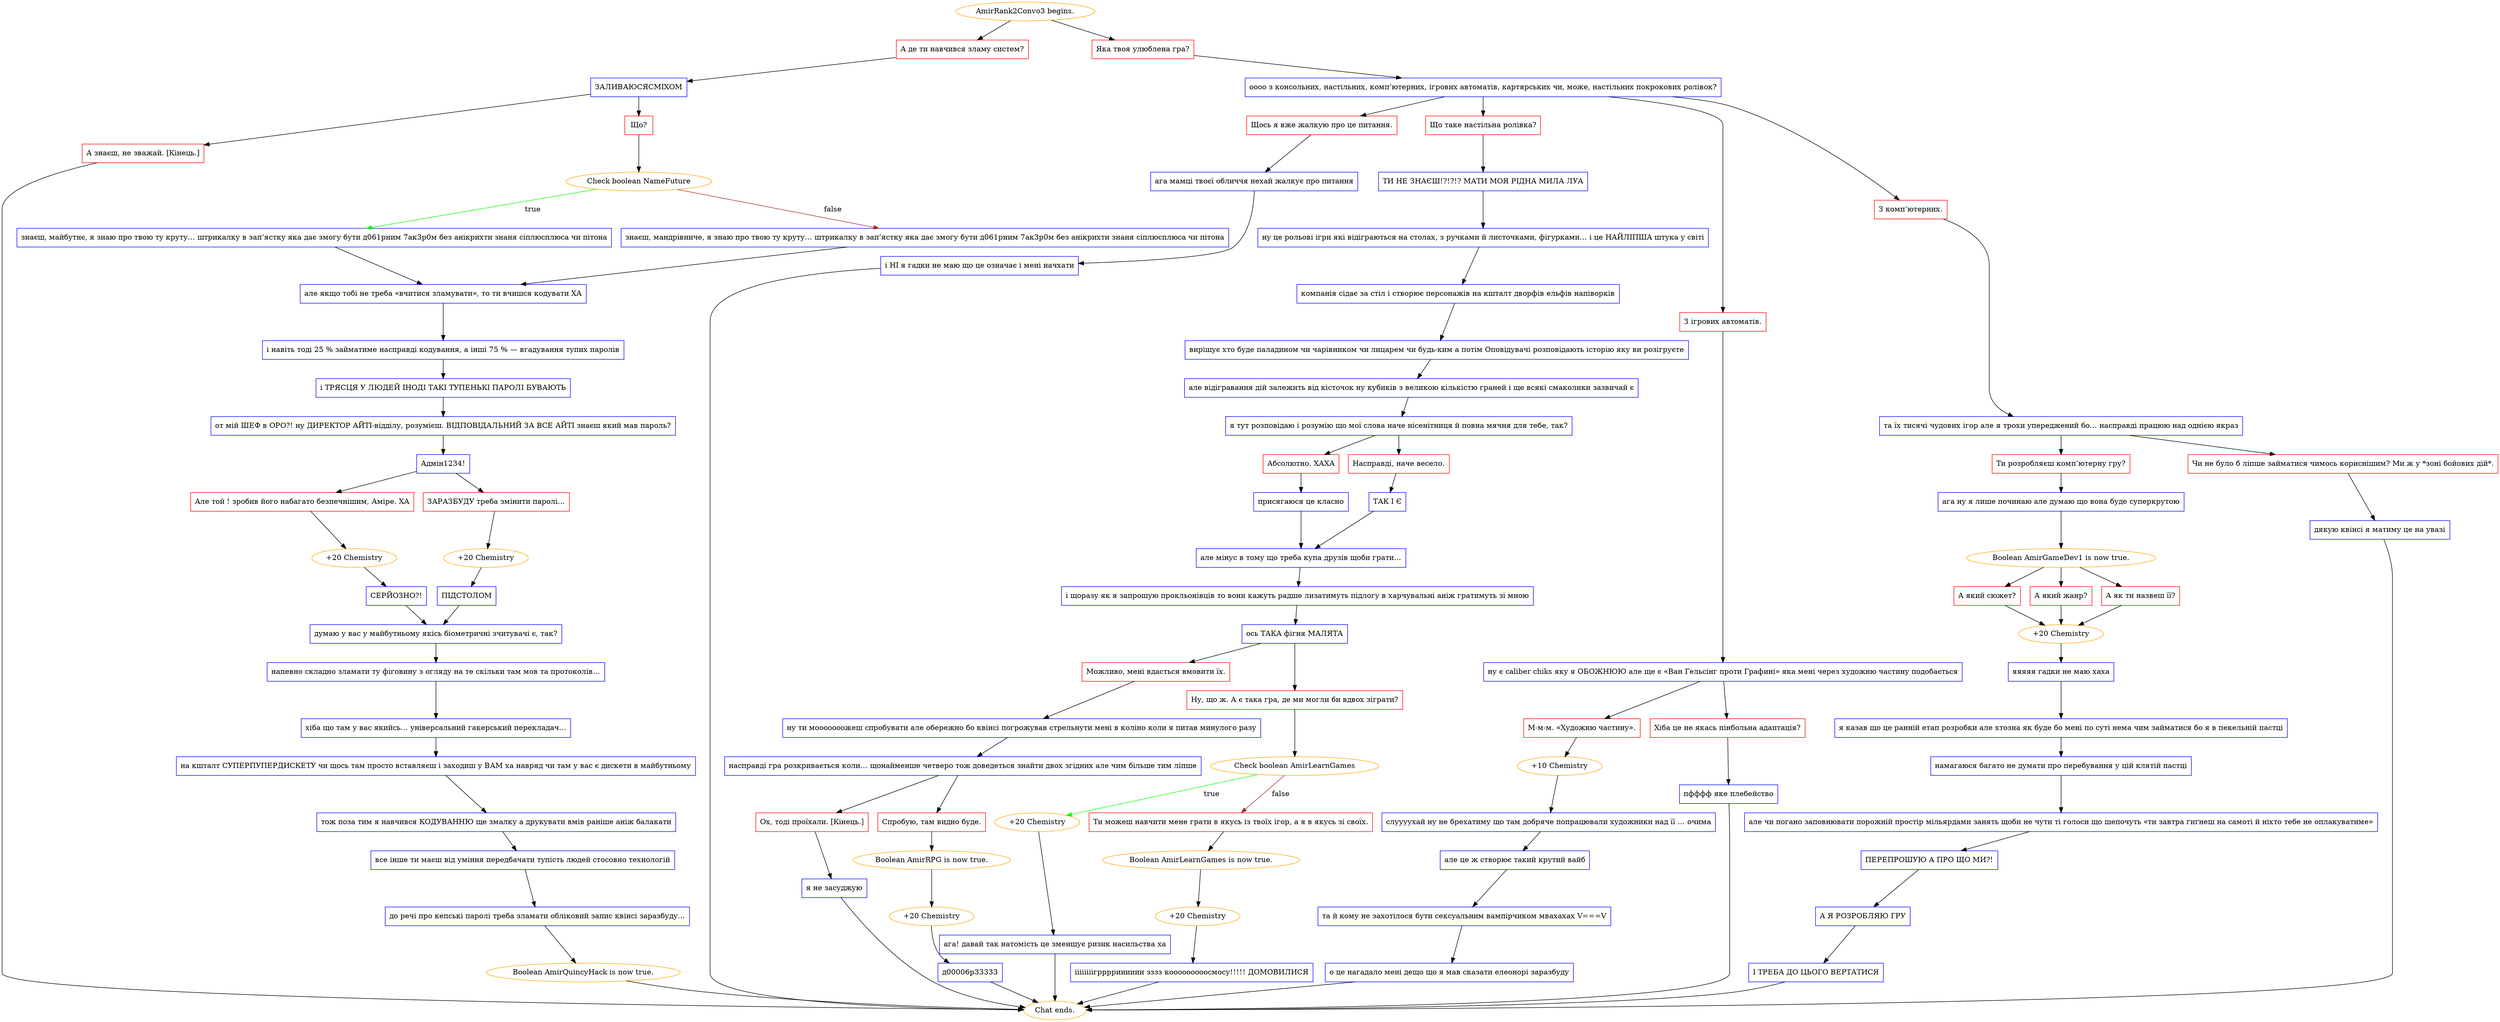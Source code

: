 digraph {
	"AmirRank2Convo3 begins." [color=orange];
		"AmirRank2Convo3 begins." -> j1335808829;
		"AmirRank2Convo3 begins." -> j811637292;
	j1335808829 [label="А де ти навчився зламу систем?",shape=box,color=red];
		j1335808829 -> j139933802;
	j811637292 [label="Яка твоя улюблена гра?",shape=box,color=red];
		j811637292 -> j2982120606;
	j139933802 [label="ЗАЛИВАЮСЯСМІХОМ",shape=box,color=blue];
		j139933802 -> j3986613190;
		j139933802 -> j2643946478;
	j2982120606 [label="оооо з консольних, настільних, комп’ютерних, ігрових автоматів, картярських чи, може, настільних покрокових ролівок?",shape=box,color=blue];
		j2982120606 -> j1785143179;
		j2982120606 -> j2163948915;
		j2982120606 -> j3142426101;
		j2982120606 -> j2852107920;
	j3986613190 [label="А знаєш, не зважай. [Кінець.]",shape=box,color=red];
		j3986613190 -> "Chat ends.";
	j2643946478 [label="Що?",shape=box,color=red];
		j2643946478 -> j2403759245;
	j1785143179 [label="Щось я вже жалкую про це питання.",shape=box,color=red];
		j1785143179 -> j1313746729;
	j2163948915 [label="Що таке настільна ролівка?",shape=box,color=red];
		j2163948915 -> j184242326;
	j3142426101 [label="З ігрових автоматів.",shape=box,color=red];
		j3142426101 -> j4123386129;
	j2852107920 [label="З комп’ютерних.",shape=box,color=red];
		j2852107920 -> j3648110039;
	"Chat ends." [color=orange];
	j2403759245 [label="Check boolean NameFuture",color=orange];
		j2403759245 -> j3108007360 [label=true,color=green];
		j2403759245 -> j3734809760 [label=false,color=brown];
	j1313746729 [label="ага мамці твоєї обличчя нехай жалкує про питання",shape=box,color=blue];
		j1313746729 -> j3932491358;
	j184242326 [label="ТИ НЕ ЗНАЄШ!?!?!? МАТИ МОЯ РІДНА МИЛА ЛУА",shape=box,color=blue];
		j184242326 -> j3628384026;
	j4123386129 [label="ну є caliber chiks яку я ОБОЖНЮЮ але ще є «Ван Гельсінг проти Графині» яка мені через художню частину подобається",shape=box,color=blue];
		j4123386129 -> j2450560639;
		j4123386129 -> j3202772339;
	j3648110039 [label="та їх тисячі чудових ігор але я трохи упереджений бо… насправді працюю над однією якраз",shape=box,color=blue];
		j3648110039 -> j2023383474;
		j3648110039 -> j2621186162;
	j3108007360 [label="знаєш, майбутнє, я знаю про твою ту круту… штрикалку в зап’ястку яка дає змогу бути д061рним 7ак3р0м без анікрихти знаня сіплюсплюса чи пітона",shape=box,color=blue];
		j3108007360 -> j1310624424;
	j3734809760 [label="знаєш, мандрівниче, я знаю про твою ту круту… штрикалку в зап’ястку яка дає змогу бути д061рним 7ак3р0м без анікрихти знаня сіплюсплюса чи пітона",shape=box,color=blue];
		j3734809760 -> j1310624424;
	j3932491358 [label="і НІ я гадки не маю що це означає і мені начхати",shape=box,color=blue];
		j3932491358 -> "Chat ends.";
	j3628384026 [label="ну це рольові ігри які відіграються на столах, з ручками й листочками, фігурками… і це НАЙЛІПША штука у світі",shape=box,color=blue];
		j3628384026 -> j3809020645;
	j2450560639 [label="М-м-м. «Художню частину».",shape=box,color=red];
		j2450560639 -> j1909305039;
	j3202772339 [label="Хіба це не якась пінбольна адаптація?",shape=box,color=red];
		j3202772339 -> j3869985747;
	j2023383474 [label="Ти розробляєш комп’ютерну гру?",shape=box,color=red];
		j2023383474 -> j4090043356;
	j2621186162 [label="Чи не було б ліпше займатися чимось кориснішим? Ми ж у *зоні бойових дій*.",shape=box,color=red];
		j2621186162 -> j1254662021;
	j1310624424 [label="але якщо тобі не треба «вчитися зламувати», то ти вчишся кодувати ХА",shape=box,color=blue];
		j1310624424 -> j789556340;
	j3809020645 [label="компанія сідає за стіл і створює персонажів на кшталт дворфів ельфів напіворків",shape=box,color=blue];
		j3809020645 -> j1982946454;
	j1909305039 [label="+10 Chemistry",color=orange];
		j1909305039 -> j3086805229;
	j3869985747 [label="пфффф яке плебейство",shape=box,color=blue];
		j3869985747 -> "Chat ends.";
	j4090043356 [label="ага ну я лише починаю але думаю що вона буде суперкрутою",shape=box,color=blue];
		j4090043356 -> j2342850789;
	j1254662021 [label="дякую квінсі я матиму це на увазі",shape=box,color=blue];
		j1254662021 -> "Chat ends.";
	j789556340 [label="і навіть тоді 25 % займатиме насправді кодування, а інші 75 % — вгадування тупих паролів",shape=box,color=blue];
		j789556340 -> j4215868434;
	j1982946454 [label="вирішує хто буде паладином чи чарівником чи лицарем чи будь-ким а потім Оповідувачі розповідають історію яку ви розігруєте",shape=box,color=blue];
		j1982946454 -> j2794570118;
	j3086805229 [label="слуууухай ну не брехатиму що там добряче попрацювали художники над її … очима",shape=box,color=blue];
		j3086805229 -> j1079876645;
	j2342850789 [label="Boolean AmirGameDev1 is now true.",color=orange];
		j2342850789 -> j3475668338;
		j2342850789 -> j1482190171;
		j2342850789 -> j2987244286;
	j4215868434 [label="і ТРЯСЦЯ У ЛЮДЕЙ ІНОДІ ТАКІ ТУПЕНЬКІ ПАРОЛІ БУВАЮТЬ",shape=box,color=blue];
		j4215868434 -> j2714645342;
	j2794570118 [label="але відігравання дій залежить від кісточок ну кубиків з великою кількістю граней і ще всякі смаколики зазвичай є",shape=box,color=blue];
		j2794570118 -> j302638847;
	j1079876645 [label="але це ж створює такий крутий вайб",shape=box,color=blue];
		j1079876645 -> j760901431;
	j3475668338 [label="А який сюжет?",shape=box,color=red];
		j3475668338 -> j582350476;
	j1482190171 [label="А який жанр?",shape=box,color=red];
		j1482190171 -> j582350476;
	j2987244286 [label="А як ти назвеш її?",shape=box,color=red];
		j2987244286 -> j582350476;
	j2714645342 [label="от мій ШЕФ в ОРО?! ну ДИРЕКТОР АЙТІ-відділу, розумієш. ВІДПОВІДАЛЬНИЙ ЗА ВСЕ АЙТІ знаєш який мав пароль?",shape=box,color=blue];
		j2714645342 -> j1454485785;
	j302638847 [label="я тут розповідаю і розумію що мої слова наче нісенітниця й повна мячня для тебе, так?",shape=box,color=blue];
		j302638847 -> j778633580;
		j302638847 -> j4140001287;
	j760901431 [label="та й кому не захотілося бути сексуальним вампірчиком мвахахах V===V",shape=box,color=blue];
		j760901431 -> j3166265116;
	j582350476 [label="+20 Chemistry",color=orange];
		j582350476 -> j2988023122;
	j1454485785 [label="Адмін1234!",shape=box,color=blue];
		j1454485785 -> j301499658;
		j1454485785 -> j3202647785;
	j778633580 [label="Абсолютно. ХАХА",shape=box,color=red];
		j778633580 -> j3885543442;
	j4140001287 [label="Насправді, наче весело.",shape=box,color=red];
		j4140001287 -> j260644439;
	j3166265116 [label="о це нагадало мені дещо що я мав сказати елеонорі заразбуду",shape=box,color=blue];
		j3166265116 -> "Chat ends.";
	j2988023122 [label="яяяяя гадки не маю хаха",shape=box,color=blue];
		j2988023122 -> j1453570324;
	j301499658 [label="Але той ! зробив його набагато безпечнішим, Аміре. ХА",shape=box,color=red];
		j301499658 -> j3600933799;
	j3202647785 [label="ЗАРАЗБУДУ треба змінити паролі…",shape=box,color=red];
		j3202647785 -> j3578622763;
	j3885543442 [label="присягаюся це класно",shape=box,color=blue];
		j3885543442 -> j3046159934;
	j260644439 [label="ТАК І Є",shape=box,color=blue];
		j260644439 -> j3046159934;
	j1453570324 [label="я казав що це ранній етап розробки але хтозна як буде бо мені по суті нема чим займатися бо я в пекельній пастці",shape=box,color=blue];
		j1453570324 -> j1785549908;
	j3600933799 [label="+20 Chemistry",color=orange];
		j3600933799 -> j1115102825;
	j3578622763 [label="+20 Chemistry",color=orange];
		j3578622763 -> j2064703166;
	j3046159934 [label="але мінус в тому що треба купа друзів щоби грати…",shape=box,color=blue];
		j3046159934 -> j3456568806;
	j1785549908 [label="намагаюся багато не думати про перебування у цій клятій пастці",shape=box,color=blue];
		j1785549908 -> j1413110964;
	j1115102825 [label="СЕРЙОЗНО?!",shape=box,color=blue];
		j1115102825 -> j530555258;
	j2064703166 [label="ПІДСТОЛОМ",shape=box,color=blue];
		j2064703166 -> j530555258;
	j3456568806 [label="і щоразу як я запрошую прокльонівців то вони кажуть радше лизатимуть підлогу в харчувальні аніж гратимуть зі мною",shape=box,color=blue];
		j3456568806 -> j2455950252;
	j1413110964 [label="але чи погано заповнювати порожній простір мільярдами занять щоби не чути ті голоси що шепочуть «ти завтра ґиґнеш на самоті й ніхто тебе не оплакуватиме»",shape=box,color=blue];
		j1413110964 -> j4254993002;
	j530555258 [label="думаю у вас у майбутньому якісь біометричні зчитувачі є, так?",shape=box,color=blue];
		j530555258 -> j1424074915;
	j2455950252 [label="ось ТАКА фігня МАЛЯТА",shape=box,color=blue];
		j2455950252 -> j2555254986;
		j2455950252 -> j4263533380;
	j4254993002 [label="ПЕРЕПРОШУЮ А ПРО ЩО МИ?!",shape=box,color=blue];
		j4254993002 -> j1148828478;
	j1424074915 [label="напевно складно зламати ту фіговину з огляду на те скільки там мов та протоколів…",shape=box,color=blue];
		j1424074915 -> j3306024391;
	j2555254986 [label="Можливо, мені вдасться вмовити їх.",shape=box,color=red];
		j2555254986 -> j3312359539;
	j4263533380 [label="Ну, що ж. А є така гра, де ми могли би вдвох зіграти?",shape=box,color=red];
		j4263533380 -> j718631339;
	j1148828478 [label="А Я РОЗРОБЛЯЮ ГРУ",shape=box,color=blue];
		j1148828478 -> j824678547;
	j3306024391 [label="хіба що там у вас якийсь… універсальний гакерський перекладач…",shape=box,color=blue];
		j3306024391 -> j2717569420;
	j3312359539 [label="ну ти мооооооожеш спробувати але обережно бо квінсі погрожував стрельнути мені в коліно коли я питав минулого разу",shape=box,color=blue];
		j3312359539 -> j3578738523;
	j718631339 [label="Check boolean AmirLearnGames",color=orange];
		j718631339 -> j1407406415 [label=true,color=green];
		j718631339 -> j878171363 [label=false,color=brown];
	j824678547 [label="І ТРЕБА ДО ЦЬОГО ВЕРТАТИСЯ",shape=box,color=blue];
		j824678547 -> "Chat ends.";
	j2717569420 [label="на кшталт СУПЕРПУПЕРДИСКЕТУ чи щось там просто вставляєш і заходиш у ВАМ ха навряд чи там у вас є дискети в майбутньому",shape=box,color=blue];
		j2717569420 -> j2737073486;
	j3578738523 [label="насправді гра розкривається коли… щонайменше четверо тож доведеться знайти двох згідних але чим більше тим ліпше",shape=box,color=blue];
		j3578738523 -> j846753497;
		j3578738523 -> j3287633865;
	j1407406415 [label="+20 Chemistry",color=orange];
		j1407406415 -> j4280945018;
	j878171363 [label="Ти можеш навчити мене грати в якусь із твоїх ігор, а я в якусь зі своїх.",shape=box,color=red];
		j878171363 -> j287552045;
	j2737073486 [label="тож поза тим я навчився КОДУВАННЮ ще змалку а друкувати вмів раніше аніж балакати",shape=box,color=blue];
		j2737073486 -> j3293827883;
	j846753497 [label="Ох, тоді проїхали. [Кінець.]",shape=box,color=red];
		j846753497 -> j4049736206;
	j3287633865 [label="Спробую, там видно буде.",shape=box,color=red];
		j3287633865 -> j660028663;
	j4280945018 [label="ага! давай так натомість це зменшує ризик насильства ха",shape=box,color=blue];
		j4280945018 -> "Chat ends.";
	j287552045 [label="Boolean AmirLearnGames is now true.",color=orange];
		j287552045 -> j1579285163;
	j3293827883 [label="все інше ти маєш від уміння передбачати тупість людей стосовно технологій",shape=box,color=blue];
		j3293827883 -> j2042438897;
	j4049736206 [label="я не засуджую",shape=box,color=blue];
		j4049736206 -> "Chat ends.";
	j660028663 [label="Boolean AmirRPG is now true.",color=orange];
		j660028663 -> j3564098452;
	j1579285163 [label="+20 Chemistry",color=orange];
		j1579285163 -> j2109292078;
	j2042438897 [label="до речі про кепські паролі треба зламати обліковий запис квінсі заразбуду…",shape=box,color=blue];
		j2042438897 -> j1007951565;
	j3564098452 [label="+20 Chemistry",color=orange];
		j3564098452 -> j843537411;
	j2109292078 [label="іііііііігррррииииии зззз кооооооооосмосу!!!!! ДОМОВИЛИСЯ",shape=box,color=blue];
		j2109292078 -> "Chat ends.";
	j1007951565 [label="Boolean AmirQuincyHack is now true.",color=orange];
		j1007951565 -> "Chat ends.";
	j843537411 [label="д00006р33333",shape=box,color=blue];
		j843537411 -> "Chat ends.";
}